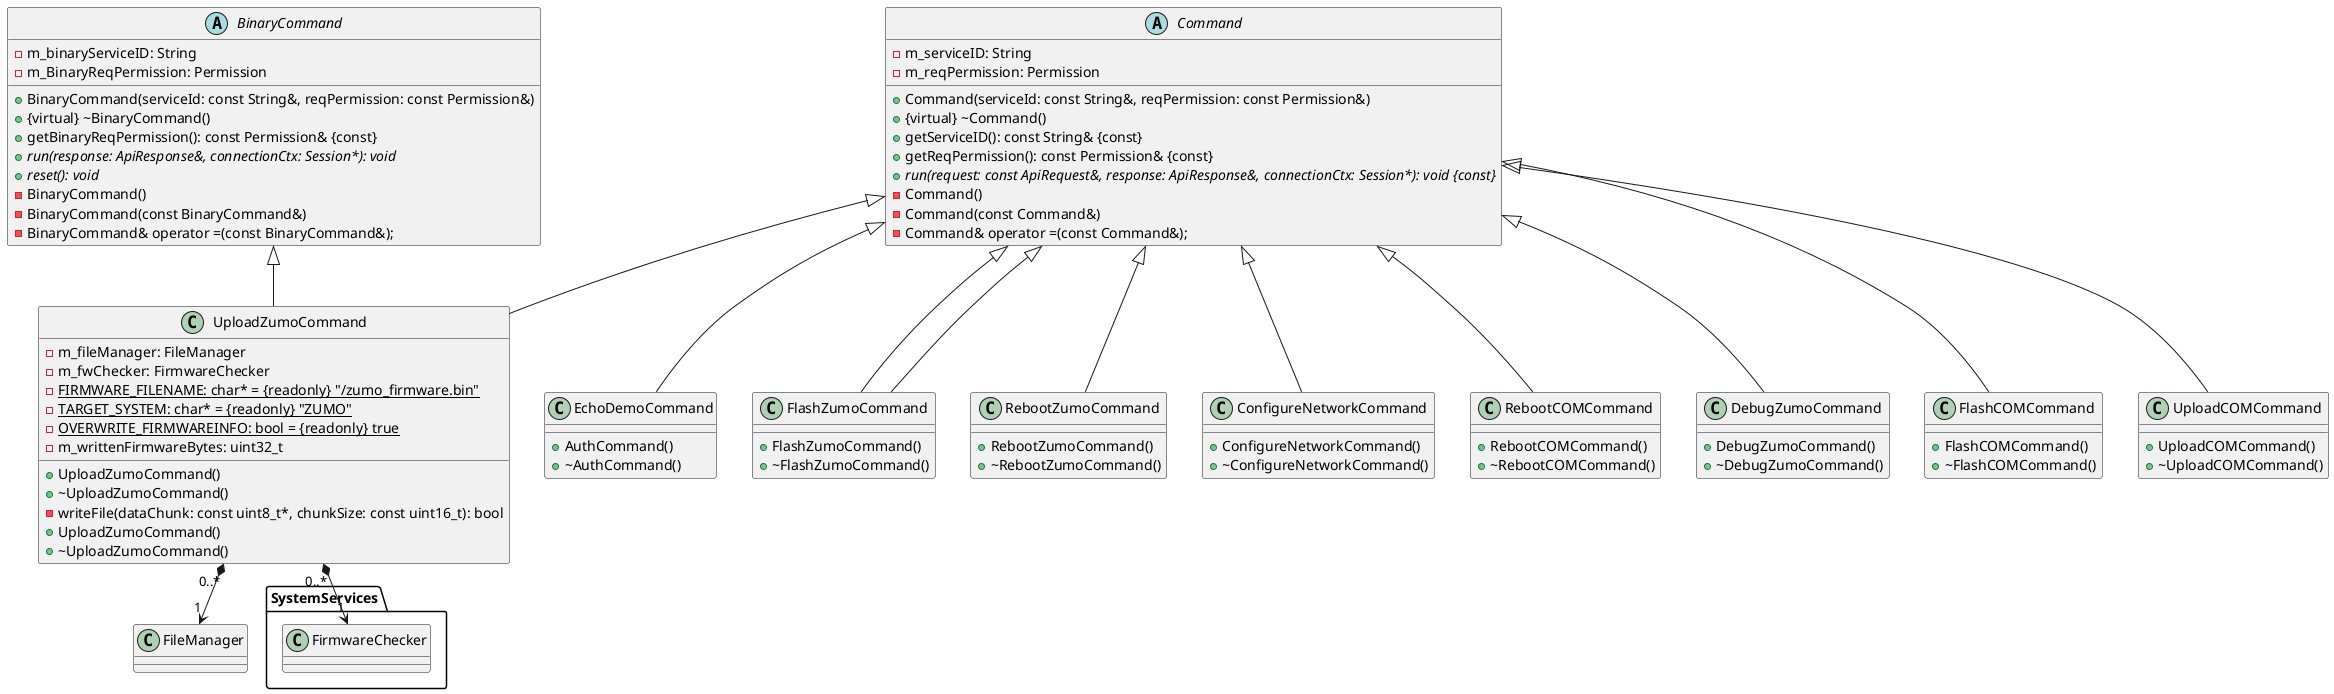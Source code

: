@startuml


package SystemServices
{
    class FirmwareChecker
}

abstract class Command
{
    - m_serviceID: String
    - m_reqPermission: Permission
    + Command(serviceId: const String&, reqPermission: const Permission&)
    + {virtual} ~Command()
    + getServiceID(): const String& {const}
    + getReqPermission(): const Permission& {const}
    + {abstract} run(request: const ApiRequest&, response: ApiResponse&, connectionCtx: Session*): void {const}
    - Command()
    - Command(const Command&)
    - Command& operator =(const Command&);
}

abstract class BinaryCommand
{
    - m_binaryServiceID: String
    - m_BinaryReqPermission: Permission
    + BinaryCommand(serviceId: const String&, reqPermission: const Permission&)
    + {virtual} ~BinaryCommand()
    + getBinaryReqPermission(): const Permission& {const}
    + {abstract} run(response: ApiResponse&, connectionCtx: Session*): void
    + {abstract} reset(): void
    - BinaryCommand()
    - BinaryCommand(const BinaryCommand&)
    - BinaryCommand& operator =(const BinaryCommand&);
}

class EchoDemoCommand
{
    + AuthCommand()
    + ~AuthCommand()
}
Command <|-down-EchoDemoCommand

class FlashZumoCommand
{
    + FlashZumoCommand()
    + ~FlashZumoCommand()
}
Command <|-down-FlashZumoCommand

class UploadZumoCommand
{
    + UploadZumoCommand()
    + ~UploadZumoCommand()
    - m_fileManager: FileManager
    - m_fwChecker: FirmwareChecker
    - {static} FIRMWARE_FILENAME: char* = {readonly} "/zumo_firmware.bin"
    - {static} TARGET_SYSTEM: char* = {readonly} "ZUMO"
    - {static} OVERWRITE_FIRMWAREINFO: bool = {readonly} true
    - m_writtenFirmwareBytes: uint32_t
    - writeFile(dataChunk: const uint8_t*, chunkSize: const uint16_t): bool
}
Command <|-down-UploadZumoCommand
BinaryCommand <|-down-UploadZumoCommand
UploadZumoCommand "0..*" *--> "1" FileManager
UploadZumoCommand "0..*" *--> "1" FirmwareChecker

class UploadZumoCommand
{
    + UploadZumoCommand()
    + ~UploadZumoCommand()
}
Command <|-down-FlashZumoCommand

class RebootZumoCommand
{
    + RebootZumoCommand()
    + ~RebootZumoCommand()

}
Command <|-down-RebootZumoCommand

class ConfigureNetworkCommand
{
    + ConfigureNetworkCommand()
    + ~ConfigureNetworkCommand()
}
Command <|-down-ConfigureNetworkCommand

class RebootCOMCommand
{
    + RebootCOMCommand()
    + ~RebootCOMCommand()
}
Command <|-down-RebootCOMCommand

class DebugZumoCommand
{
    + DebugZumoCommand()
    + ~DebugZumoCommand()
}
Command <|-down-DebugZumoCommand

class FlashCOMCommand
{
    + FlashCOMCommand()
    + ~FlashCOMCommand()
}
Command <|-down-FlashCOMCommand

class UploadCOMCommand
{
    + UploadCOMCommand()
    + ~UploadCOMCommand()
}
Command <|-down-UploadCOMCommand

@enduml

